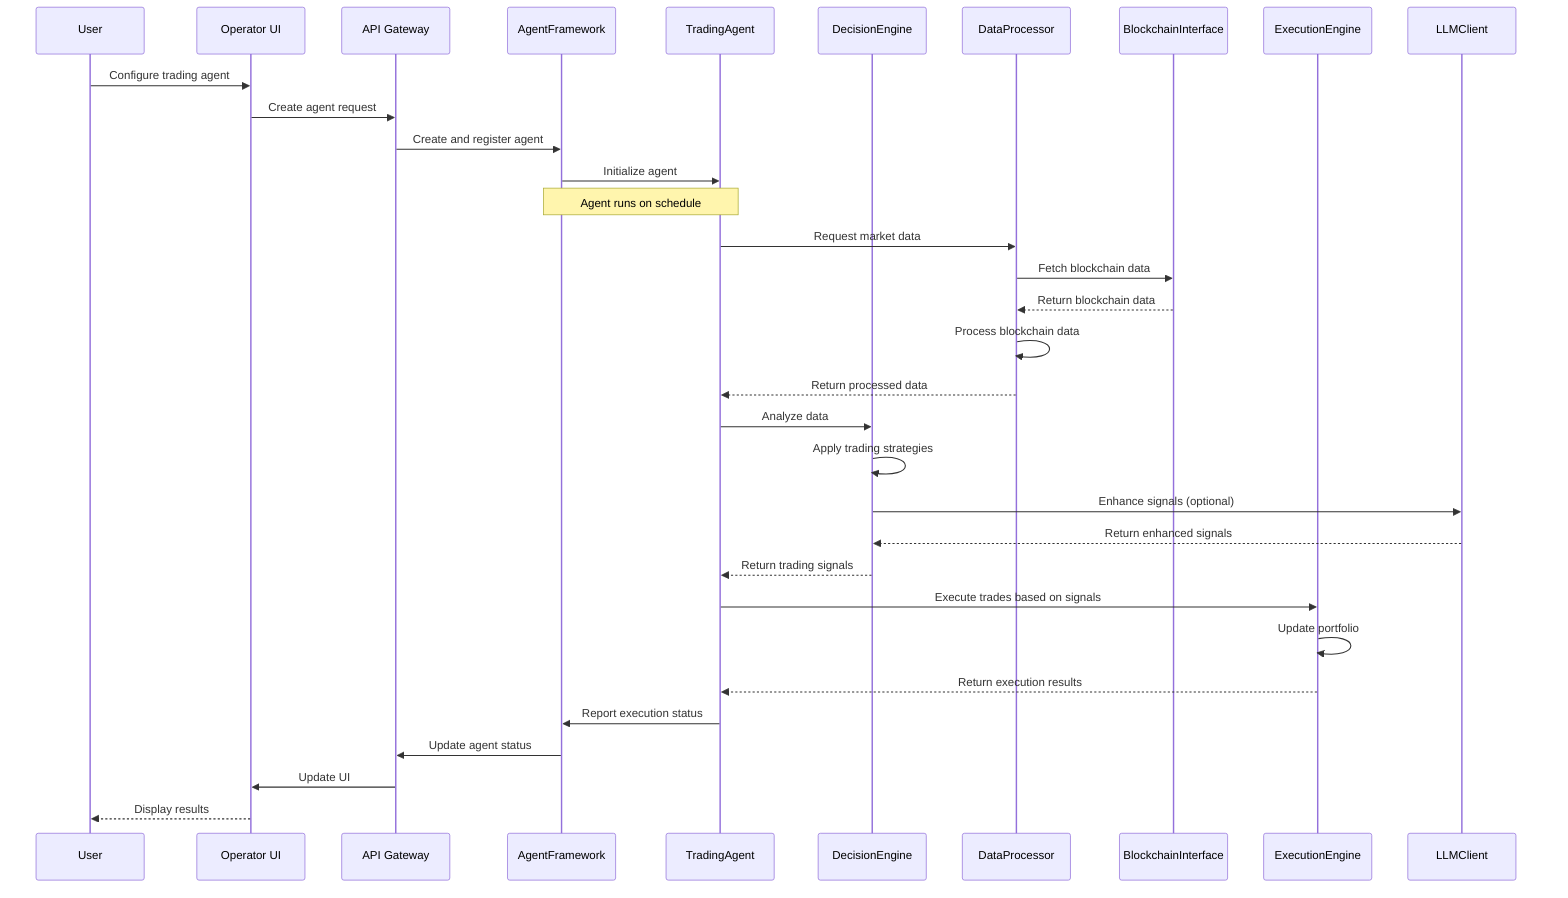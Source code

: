 sequenceDiagram
    participant User
    participant UI as Operator UI
    participant API as API Gateway
    participant AF as AgentFramework
    participant TP as TradingAgent
    participant DE as DecisionEngine
    participant DP as DataProcessor
    participant BI as BlockchainInterface
    participant EE as ExecutionEngine
    participant LLM as LLMClient

    User->>UI: Configure trading agent
    UI->>API: Create agent request
    API->>AF: Create and register agent
    AF->>TP: Initialize agent
    
    Note over TP,AF: Agent runs on schedule
    
    TP->>DP: Request market data
    DP->>BI: Fetch blockchain data
    BI-->>DP: Return blockchain data
    DP->>DP: Process blockchain data
    DP-->>TP: Return processed data
    
    TP->>DE: Analyze data
    DE->>DE: Apply trading strategies
    DE->>LLM: Enhance signals (optional)
    LLM-->>DE: Return enhanced signals
    DE-->>TP: Return trading signals
    
    TP->>EE: Execute trades based on signals
    EE->>EE: Update portfolio
    EE-->>TP: Return execution results
    
    TP->>AF: Report execution status
    AF->>API: Update agent status
    API->>UI: Update UI
    UI-->>User: Display results